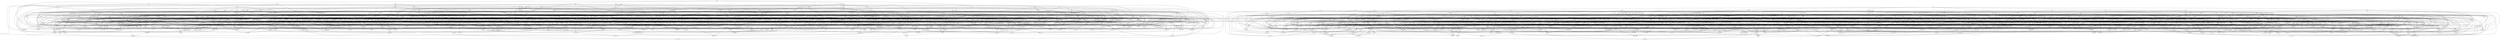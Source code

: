 digraph Solution {
	ssr -> {mkc, zdr}
	ccn -> {hpf, drf, dnr}
	bpf -> {krh, stt}
	lhf -> {zpv}
	pgn -> {xjc}
	gfn -> {xhp, hvg, bqd}
	srl -> {hfb, gmm, qjh}
	mtb -> {mcl, nps}
	hkc -> {dcz, mcl, kzp, zpc, sgg}
	fhd -> {vst}
	kpz -> {shk, mfn}
	qkb -> {gdx}
	dgb -> {xvb, mnf}
	cnt -> {pfj, khj, qdb}
	rxk -> {ktd}
	xtf -> {dhk, mqk, zmp}
	czq -> {hpc, tmk, ttv, gmk}
	rcs -> {scs}
	zjt -> {jgd, jcm, kms}
	vdj -> {jkt, ssd}
	zpq -> {lmx, tcv, zdl}
	mpz -> {jcb, hfl, ppj}
	bcm -> {ctd, dtz, ssd, dxd, lsl}
	qqq -> {cjl, pdp, zhv, tvb}
	gxj -> {lkj, tbq, sfm}
	zhk -> {fqf, ptj, vln}
	zdl -> {lxk, dpr, tcv}
	ncp -> {vqp, vqn}
	srz -> {lnv, fsg}
	jqk -> {csq, mcz}
	cvv -> {glq, rsc, dzf, gdn, dfp}
	vcx -> {vdj, npc, nrx}
	lbq -> {zds}
	psn -> {npq, xzz, gjx, svf}
	tnf -> {zqk, jhs, zbh, lnq}
	vtz -> {bhh, gxr, blx}
	pzq -> {vcj, cqn, jxr, qvx}
	bdt -> {jzm, dhh, hpc, tbp}
	gjm -> {vtz, kjl, jln}
	zcg -> {kcv, sqv}
	fck -> {qsp, tcp}
	lls -> {zvq, tkd, tzd}
	hbr -> {hld, rkl, cbg}
	zsh -> {dcx, zhr}
	mmr -> {tbk, qns, zmp}
	fvf -> {rsp}
	rfr -> {bdd}
	krn -> {dkk, dfd}
	vvc -> {hmj, zmh}
	ctd -> {gmg, lmq, zzk}
	sqk -> {qsg, hpq, nhf}
	rsp -> {vlb}
	tsf -> {dkp, csh}
	lcm -> {tjj}
	nxn -> {gph, kjl}
	jxr -> {rgn}
	cch -> {snz}
	dtz -> {kng}
	gkn -> {bgm}
	rfk -> {ngv}
	qrr -> {bqr, rjp, fqs, gsx, rjr}
	dmq -> {clv, zdj, zmh}
	dxd -> {mxp}
	gxr -> {nnh, hpn}
	pqx -> {nbh, qjx, frt, vpb, mmn}
	mdt -> {qkc, jzn, jks, qbc, zdp}
	frj -> {fgj}
	dvv -> {tjj, hkm, tqf, cmc}
	mcs -> {ttz, xcr}
	vxg -> {mcp, gxt, mqn}
	pmv -> {sqv}
	mzb -> {zsh}
	pvf -> {sgg, jzx}
	sxk -> {nsg, mpc, qjh}
	grj -> {srz, dgx}
	vbh -> {sbn, rkl}
	qzg -> {xdv, zgb, mpl, fmc}
	zbl -> {zbf}
	nst -> {svd}
	fbq -> {cmf, dcx, gzt, lln}
	kfb -> {gsk}
	lsv -> {lch, lxt, mfv, lxk}
	slc -> {ppg}
	rds -> {hrd, tlv, qbm}
	vgp -> {qcp, tcj}
	kcx -> {mbc, gkn, xmk, xtj}
	kzj -> {fpg, dng}
	qhr -> {gfm, ktx, lmg, kbn}
	dtr -> {fgc, mzg, mcs}
	vfx -> {mfh, frd}
	szm -> {hkt, gmm, hfh, ckk}
	qdg -> {rcg}
	kxg -> {qnz, vbk, pff, hll, dfs}
	hgm -> {gnk, ptd, mxc, kmb}
	gbx -> {mkt, nkn, mcj}
	fpx -> {dtz, zvh}
	lgl -> {qcg, zbh, rcg}
	sfv -> {mzg, xfd, kgs}
	sls -> {dfj, tfd, vtj, znv}
	msc -> {gqz, hdp, gdn, qbd}
	tfz -> {fnk, scr, vff, tdb}
	gmb -> {gst, dqr, grk, hfp}
	grs -> {pfj}
	xsr -> {bbs}
	vbj -> {pts, lnm, jzx}
	qnx -> {qxz, ckk}
	nvt -> {dhc}
	dhk -> {ztd}
	zfm -> {shk, npq, kbn, lbd}
	jjl -> {sht, cvl, qkr, kbf}
	jsv -> {dhg, jvg, ghd, hqs, mrr}
	nlk -> {xsp, cbt, qmd}
	blx -> {mtb, fhf}
	slk -> {bmb, jjp, hdg, dtf}
	pkk -> {ksl}
	bjv -> {kbl, rbl, bdt, fvf}
	njb -> {zlq}
	skz -> {tpn, cxr, vfx, klc, tpl}
	mmp -> {mhx, mpc}
	xsm -> {hmj}
	xfd -> {xpz}
	vff -> {gmx, zxl}
	pck -> {czg, hjg, jkt, dkp}
	ldl -> {rsq, gmm, tkt}
	zfk -> {lpm, qch, fts}
	ctn -> {rxc, svf}
	mnj -> {dlg, jkt}
	fjj -> {rfb, jhc, rdb, bmg}
	cqp -> {vxq, ppx, svd}
	pqj -> {pxc, ggj, qrz, pdc}
	dqr -> {dnr, rkl}
	qfn -> {zbf}
	fxr -> {xnh, ljb, nmb}
	chb -> {ztf, hxp}
	lbb -> {cpv, zqk, hvg, cvl}
	tjk -> {tts, dhp}
	sfx -> {ktx, znk, gpz, qln, ggh}
	jjp -> {fhl, zdg}
	xxn -> {mjv}
	dfv -> {xvh, mfn, hfb, hzn}
	ths -> {vfl, frz, lhm, nks, sxx}
	cgs -> {lkj}
	zqd -> {tmk, hgh, hld, dhs}
	fgg -> {kmr, mhx, xlt}
	jbh -> {dmg, qkx, bmg, skl, zlq}
	kkf -> {kql}
	thd -> {xnc, pts, jbf}
	pzb -> {zhk, bln, qpl, bfs, mgh}
	gfx -> {qjd, bvk, fmx, ssv}
	hpf -> {xgq}
	csz -> {lmf, rkk, zrj}
	dmb -> {hbk, zbn, hhs}
	lbd -> {zvc}
	lnq -> {lxq, nms, lfp}
	dkh -> {svf, mct, kmj, tjr}
	gxs -> {hcv, ncp, msj, lxr, lzx}
	snx -> {xzv}
	vkj -> {qmv, krc, tvx}
	mfv -> {mfh}
	svh -> {msn, sxj, stn}
	ltd -> {csq, bmk, cnt, vkj, mmp}
	cft -> {mhx, vfn, dpz, bdl, krn}
	gld -> {mkj, rkd, dsr, hsx, dzj}
	sfg -> {pmx, dtc, vst}
	xqq -> {dbx, sxj}
	tgx -> {sfm, kvt}
	cqv -> {lkz, sxm}
	fnk -> {hls, prg}
	knn -> {rvq, cxl, cfz}
	trp -> {rzn, gnq, xpp, sjh}
	xtx -> {xpp}
	qbd -> {mmb}
	nnh -> {pms}
	clk -> {fxg, mlk, fxh, nzh, cbg}
	kqz -> {rnh, ssd}
	glp -> {kkx, nkp, zbh, fbq, hmz, vns}
	nxl -> {mxv, zmt, xgm}
	fhp -> {mzd, jlk, jtc}
	jzc -> {mfh, lkp, tnf, ldr}
	lhm -> {vgp, ptf}
	glr -> {mkt, kjx, zmm}
	xkh -> {cfk, rjp, jzx}
	ssv -> {gzp}
	fhl -> {rsp}
	tlx -> {fmc, tgd, zxk}
	ptd -> {krh, fnr, czp}
	bvx -> {fqf, spp, lsl, nfx}
	jbm -> {qld, vcj, qmq, pkl}
	trn -> {gcf, qsj, bgt}
	vjd -> {rfr, dsx, cms}
	mzt -> {pxs, vqd, sqf, drx}
	rsv -> {zbf, ddf, tlx, fnb}
	rpn -> {rsr, lpq}
	pbg -> {mmb, rlf}
	qrl -> {nhf, fvf}
	qgp -> {jjb, kll, fhn, qvx, tjr}
	lnd -> {jtj}
	btp -> {rcj, lfp}
	jcr -> {jgj}
	qmv -> {qbs, zpc}
	blb -> {fst, rzn, rhs, njr}
	gqj -> {cqv, zvf, qcb, zkh}
	hxr -> {jbz}
	fts -> {mcs, nnh}
	pvr -> {gsm, rsq}
	skq -> {vqp, bjs, tch}
	ksf -> {dnq, jxv, nmv}
	qdk -> {nmb}
	qxv -> {dfv, qdk, rlj, gzp, zbz}
	nsk -> {gqz}
	zbb -> {knd, hvp, lls, fhr, njr, htv}
	vqp -> {vst}
	cdr -> {fhv, vvq, zjq, gsc}
	lbg -> {sns, vzt, sdz, thd, pxl}
	vbd -> {dhc, rcn, kfb, bvq, hlx, png, ghh}
	vrh -> {zrk}
	cvl -> {dnd}
	qhf -> {crj, bhx}
	kqr -> {pgl, kqp, xld, ccn}
	bvq -> {jcb}
	cxl -> {ljb}
	tss -> {xlm, rht, shh, vrk}
	scv -> {glr, qsr, rjh, cml}
	ksl -> {zpn, bcz}
	zsz -> {kgp, mmn, xbm}
	pxs -> {rsp}
	hsj -> {kbf, pvs, lcf}
	jcb -> {mzg}
	hmt -> {fmv, fzs, tcp, xkh}
	ktv -> {vsn, nbk, kvt}
	htr -> {sml, hln, lqs}
	jmc -> {nvg, prg, njb, czg}
	mmt -> {svf, gpz, hgh, dzq}
	nbh -> {stn, zhr}
	rnk -> {pbf, zlg}
	dzk -> {ltj, ndh, dfd, xnh}
	dzl -> {smk, xhp, qzz, xhm, bln}
	nzt -> {lpq, bnr, bvq, rpr}
	hdp -> {fhd, tqn, cgs, gjp}
	mvs -> {mvr, hnh, rxc, xgq}
	rbg -> {xrs, gph, jqk, hqv, czm}
	gmk -> {vhr, pxl}
	sxm -> {tzz, xlm}
	nbl -> {bbs, kxn, vvc, psl}
	gjp -> {jcr}
	cfk -> {rbl}
	lss -> {nsl}
	gjj -> {mfv, ffq}
	mrf -> {pbq, tqn, ptj, lmq}
	lxr -> {dsx, qss}
	hnz -> {pdc, dtz, rcb}
	vnz -> {qdg, dcq, hqd}
	mbs -> {tpl, pck, pmb, jxg, gqp}
	sbt -> {fmv, cxm, mmq}
	cxr -> {bgt}
	lgd -> {zxl, ptp, tpp, tmb}
	rzg -> {ncm, gmh, tqb}
	ntv -> {dlx, qjx, trn, lmq}
	ndh -> {hzj, hfb}
	kzt -> {grs, fqm}
	vln -> {tcj}
	kcv -> {cnb, qkb}
	rpd -> {ghd, dhh}
	vmd -> {gjj}
	jgv -> {sqv, vxb}
	ttv -> {mrr}
	frz -> {zlq, pdc}
	hmx -> {zns, chf, ftt}
	cxt -> {xcb, hqq, btp, nbh}
	dlq -> {zdz, zfk, rsv}
	jzj -> {jxv, bvq, gsm, gfm}
	skg -> {tkq, tjj}
	hlj -> {hfl, ptm}
	zbr -> {fvf, kgs, rkl}
	dht -> {pmz, dgl}
	trd -> {nhf}
	gpt -> {phq, vgp, vjd, frj, lpl}
	qmk -> {fmc, hfk, kcb, lbd}
	xmk -> {fgj}
	nzb -> {tpj, nzh, qcj}
	npc -> {tth, mfd, rnh}
	pjr -> {srz, xsm}
	cnd -> {ctz, gps, bpf, dgl}
	pmh -> {pkv, lgl, xhm, vcg, xmk}
	tbp -> {zdp, gxn, hlx}
	kkr -> {vpx, hll}
	nvl -> {lvt, knm, gmh, hll, vbh}
	msl -> {rnp, kzk, zbz}
	cpv -> {tbq, bnl}
	tch -> {gqp, mfv, pjf, lmv, djs}
	hkm -> {knc}
	bhh -> {khl, mrr}
	jqb -> {zmh, lkp, fpx, vdj}
	bxp -> {fsg, xnq, dst}
	hfh -> {bkz, rxg, pzl}
	vxj -> {hkf, rsv, cqg, jvg}
	lpl -> {sht, zxj, tdb}
	jcj -> {cfl, nds}
	hln -> {xjv, lzg}
	hnh -> {kmb, tcc}
	mbm -> {lbj, ffq, xmz, sxj}
	zjf -> {dhh, pxs, kbr, sdz, qmr}
	rsx -> {sxk, zmm}
	lbn -> {nmv, qrl, bvq, msl, sxz, csq}
	mcl -> {smg}
	nmv -> {pgn}
	hdl -> {phn, lbq, bdl, fgg}
	jks -> {kzp, pcf}
	krh -> {pgl}
	rck -> {zhr, xjv, hlv}
	gpr -> {njt, rpz, lxs, hrd}
	ftt -> {mjv}
	vqt -> {mcl, lvk}
	hsx -> {zxj, rzl}
	pdg -> {prp, fqs, qmr, bjp, rlx}
	hzs -> {kqp, pmz, rjb}
	fgn -> {rpr, lnz, hvz, hzj}
	zkf -> {ccd}
	gzt -> {ssr, sfg}
	hvg -> {sff, qdl}
	zrq -> {lfs, lns, vpb, lzl}
	dnh -> {dtc}
	jzr -> {njb, hmx, zfv, zvm}
	bpx -> {dfd, mvr, dnq}
	njx -> {zqk, kmq, kfv, jcr}
	mhq -> {tbk, qkb, xbt, rsg}
	zhl -> {vvq, xbm, sxx, dhj, nms}
	cnx -> {rdb, ktv}
	mpv -> {prk, jfl, sbn, mcz}
	qkx -> {bcz, htv, rlz}
	ftk -> {nbh, znv, hvm, gdv}
	phn -> {xtz, zjf}
	kpc -> {clp, xsm, gdx}
	njr -> {kjs}
	jkg -> {mlk, lvt, kbn, fmf}
	frc -> {ckc, kns, fhs, rfn, cng}
	cxc -> {nhf, zjt, fqm, klt}
	plb -> {rdb}
	cvr -> {djn, zmr, zkf}
	hkt -> {xvn, gsx}
	zjq -> {ngx, xsk, zdr, lnv}
	smg -> {hpn}
	hlx -> {blx, cml, qnx, kns}
	scr -> {qph, nsn, jcj}
	hbp -> {gnp, zvp, zpc, gps}
	pdb -> {krc, tmn, krh}
	kcz -> {dtx, xvb, kqz, ptf}
	jvg -> {zvc}
	nkn -> {krh, mmp}
	qmd -> {ktd, stm, fhf, tcp}
	zxk -> {sns, tvt}
	qrq -> {svd, scs}
	bvk -> {zdp, gkt, ppj}
	khl -> {hkf}
	str -> {kmd, shg, tth}
	pzh -> {hpn, vqr, kqk, xcr}
	dmg -> {bqf, mkf}
	lvt -> {vrh, khl}
	bkt -> {pxl, sgg, kzp}
	cmv -> {dlg, lcm, lxk}
	sbx -> {ldl, hvq, hpf}
	kmr -> {pgn}
	krc -> {mmq}
	ndc -> {kpg, mlg, flj, tgd}
	djq -> {xls, jnf, gjx, rlj, vgg}
	npn -> {zdr, dhk, kqz, dhp}
	plp -> {gjp, pjr, fbr, lzx}
	gsf -> {sdg, qcb, glq, mgh}
	vlb -> {rjb}
	qss -> {zbn, mmg, kvn}
	clf -> {zht, qsj}
	rdq -> {kmd, pkk, krv}
	tlv -> {xzv, grs, vbh}
	pkc -> {kxn, sxj, vkp, psm, mfd}
	nrf -> {prk, tmn, bhh}
	zlf -> {lhf, gjm, dzq, hdb}
	qbs -> {dkk, hgh, hvz}
	dvz -> {plb, fnk, tvz, vvc}
	tsh -> {gjj}
	cbt -> {hkf, dkk}
	dhn -> {xvh}
	lpz -> {sff, nst}
	zrv -> {qcl, xvs, lpq, lnz}
	nzj -> {bxp, nkp, qsj}
	hsf -> {lhb, xld, jtj, hlk, pms, gpz}
	hpc -> {jxv}
	ckk -> {xtz}
	fmm -> {hsg, lhm, mjv, cdq, jcj, rbj}
	rxg -> {nhs}
	clh -> {cgq}
	rxl -> {rck, kbf, pmv}
	hqd -> {sff, kxn}
	frd -> {gmg, xsk}
	vfn -> {pgn, hkf, xjc}
	dxq -> {kjx, kqr, zhc, hnd}
	bfr -> {mqn, qrn}
	gdv -> {rkk, fhd, jfp, qhf}
	vfc -> {nvt, bhb, xvh, drf}
	qfl -> {lhb, kns}
	dnp -> {vff, nsk}
	txv -> {fnq, vjh}
	jxg -> {ptj, rkd, fgb}
	pmk -> {zht, tbr, ltq}
	jhs -> {dlg, clf, dnh}
	mct -> {fzs, clh, xnc, prp}
	ldq -> {mvh, sqf, djf, xfn}
	vgb -> {vxb}
	czm -> {mlg}
	zzk -> {cxn, nfn}
	hdb -> {qmv, lhf}
	gzj -> {ndc, blh, pvr, gsn}
	pbf -> {ltj, pgn}
	zvq -> {jgh}
	cbb -> {qmk, kzt, zdg, pgd, kpz, dbn}
	fmd -> {gmz, pqp, ngz, mcj}
	lgp -> {fhf, chn, qcj, qsp}
	xqf -> {mqn, fnb}
	sjh -> {mkc, cxt}
	sns -> {hvz}
	zth -> {dhp, csz, psm}
	hqs -> {kpg, zrk}
	lnr -> {tcz, cml, pxl}
	pkl -> {rnk, pts}
	qzz -> {bdx}
	rcj -> {lbj, cnb}
	lmq -> {slc, qxm, tfv}
	xmm -> {bvq, bfr, hpd}
	flc -> {rqh, tmk, xjm, xng, kpg, xxf, zdg}
	hkr -> {xbm}
	xcn -> {pvr, clb, hzc, nzh, tcc, pgc}
	qsr -> {tqj, sns}
	dzf -> {ssd, qft}
	vmg -> {kql, tdb, tfz}
	hrq -> {lvk}
	dqs -> {tkd, tgx, hnz}
	mvr -> {dnr}
	hxx -> {qjk, mvr, rxc, vjl}
	pfl -> {crc, ppg}
	xrp -> {fgj, lmv}
	tpj -> {rtz, zsd, qsg}
	skl -> {vrk}
	xgr -> {nnh}
	mfz -> {qzz, pkk, dhn, gnq}
	vjl -> {fxh, rhp, mcj}
	flh -> {clh, pff, xld}
	xgs -> {bvs}
	hfk -> {srl, klp, cch}
	hrv -> {sbn, zbl}
	jpm -> {fjq, tbq, fbv}
	sds -> {bmg, zcg, blk, pfr}
	jkt -> {ccd}
	mcz -> {jcb, xhn}
	tqb -> {hrq, pjb}
	hss -> {rmf, rzs, ctz}
	rsq -> {ttv}
	kbx -> {ngv, xqf, zds, prk}
	hhv -> {str, dpr, hqq, ltn, zsj}
	nzh -> {mzg}
	fnr -> {gnp, nxm}
	tcc -> {kbx, tgd}
	mmd -> {xdj, hgr, cks, tfv}
	ljh -> {trd, kxp, chn, nxm}
	gfk -> {xvn, vxn, jcb, sdr}
	tvt -> {cgq, fxr, ngv}
	vpx -> {tvb}
	vkl -> {xdv, qsg, lnm, jjb}
	jxb -> {hmj, bst, cxr, cvl}
	spk -> {rcg, jsk, tzd, cxn}
	qhn -> {cvl}
	ptp -> {phq, dgx}
	zht -> {kql, xrd, qvb}
	rvv -> {lhg, zmr, hsx}
	dbp -> {kll, tcp, svq}
	bkl -> {mjh, hkm, rsc, vrk}
	mbc -> {pns, fsz, prg, cqv, xcx}
	nfd -> {tgd, lxn}
	zdz -> {cqn}
	znv -> {kvj, kmq, xmz, zrj}
	mlp -> {vfx, cvr, qzs, mjh}
	bdl -> {kjx, ktx, tzg}
	lzr -> {ztv, dfj, nrx, cxt}
	ptj -> {qmr}
	bqr -> {qlc, zbz}
	djf -> {hfp, rlx, pfj}
	hnd -> {npf}
	gxh -> {dfc, nhs, fnr, cls, dkk}
	tsv -> {vcn, fhf, jbf}
	rpt -> {hdb, nmb, dfz, dlq}
	mzd -> {srz, gmx, pmk}
	mkt -> {rmf, bkt}
	fmf -> {ndh, pdv, cng}
	gst -> {tqj, qlk, prb}
	ggh -> {qkc, sbx, hxv}
	gsx -> {xnc, cgq}
	xsb -> {dlx, dfp, zgg}
	fhr -> {vns, kng, tgx}
	dbs -> {vld, knn, pms, nsl}
	lxn -> {kmn}
	lbh -> {zdr, nrq}
	qld -> {jzm, hzs, fqz, jlx}
	xtz -> {pdv}
	rsh -> {kpz, qdd, tmk, pgn}
	zsv -> {jgv, gzt, nxl, lmv}
	ctz -> {khl, hfp, nsm}
	khz -> {gps}
	kpr -> {pvs, nxp, xxv, psm}
	tvf -> {pvf, crl, mxc}
	mfn -> {vbn, qfn}
	dfp -> {knc}
	rcb -> {lxb}
	vtc -> {pkv, kdd, tkc, djm}
	zlx -> {rmn, kcv, pck, jrz}
	mgq -> {zcg, vqp, rzl, nxp}
	rhp -> {drc, dgl}
	gkx -> {vxq, knc, gqp}
	xnl -> {zsd, dnl, gsm}
	tng -> {gmx, jrz, lpl, tqn}
	hlk -> {prk}
	dfs -> {fmp, pcf}
	sxp -> {qcp, dgb, ftt}
	szv -> {ncm, kxg, kvf}
	pdj -> {sdr, rcp, xtz, mlg, prp}
	hlt -> {zhr}
	blk -> {fsz}
	bhd -> {jgv}
	fbr -> {qsj}
	tfv -> {djm, cms}
	fqm -> {kzp}
	qzn -> {jvl, lmq, rfb}
	rdx -> {zvh, jgj, lpj, vkv}
	rdb -> {hkr}
	jmj -> {pms, phn, nrf, pcf, zbf}
	kzq -> {sxm, hlt, xnq, glq}
	qfv -> {mtv, chf, chb, fhc}
	qcg -> {ngx, hmx}
	pdq -> {bmq, nnq, cxl, dlf}
	pns -> {lxb, jrz, mxp}
	rbz -> {bgm, gxj, pxc, hxr}
	bhx -> {xqq, cnx, lzg}
	dpr -> {dnd, qvb}
	pks -> {mnh, lgp, pzl, mvh, xgr}
	xvh -> {gfm, dhg, rxk, hzn}
	fqf -> {dfk}
	jsk -> {xdb, kbf, ngx}
	mxv -> {svp, xbt, dtx}
	zss -> {bcz, msn, xlm, blk, nsn}
	mkj -> {dsx, cvl}
	gsc -> {pmv}
	hcr -> {msj, tth, jfc, chk}
	knm -> {nvt, hpd, gmh}
	prb -> {kbq, krn, gsn, vbn}
	hzc -> {tcp, pmz, xjm}
	cbp -> {rnk, krh, zvc, jtj}
	rlz -> {qrz, fjq}
	hqv -> {fkn, ttz, sns}
	lbr -> {lfp, zjl}
	zgj -> {lbj, fhc, sxq, nsk, xxn}
	fqs -> {jql, nxm, lnz}
	tkq -> {mmg}
	tpn -> {tkq, xrd, kqz}
	hsn -> {hmj}
	jgt -> {btp, xnq, xcs, cmc}
	qkr -> {cvq, dtx}
	tmb -> {lrm, vln, fsz, xbz}
	tdp -> {lcb, sbd, tzt, hvg}
	hgn -> {hrv, xnl, rsq}
	vxn -> {bkz, qmv}
	flj -> {czp, gsn}
	cvq -> {xgs, jgj}
	qgs -> {gkn, lvh, tgx, vrr}
	brk -> {dnl, vmn, jzx, rpn}
	lrj -> {klt, kdk, kpg, czp}
	tcz -> {xgq, kmr}
	zcm -> {gck, pgc, cls, mfn}
	hdg -> {blh}
	cmf -> {fnx}
	plc -> {tzj, gdr, mkr, rzg}
	pdz -> {djn, hln, xgm}
	khj -> {cch}
	cqm -> {hll, flh, blx, rmf}
	hbx -> {hqq, rht, zqk}
	ltq -> {nsn, pvs, cdq}
	zmt -> {zsj}
	svp -> {zdj, kkf}
	mxp -> {jfc}
	xps -> {mcp, zpc, xnc}
	vnt -> {hkt, lpq, vqt}
	tvl -> {nhf, khz, gph, qbs}
	rvq -> {vjh, shk}
	bmk -> {nmb, hxv, xnh}
	mbp -> {dtf, jks, qlk, fts, nzb}
	zcp -> {mdt, rjb, rhp, gnk}
	jfc -> {rcb}
	nfv -> {glq, kng, gkn}
	qmq -> {drx, stm}
	kjz -> {bdd, tbq, fgb, ppg}
	cmc -> {dcq, nfn}
	krd -> {rcs, htr, pdz, lhg}
	tzt -> {tts, lkp}
	lhb -> {lpm}
	csh -> {pjr, hsn, mxv}
	kdk -> {cqg, sdr}
	clb -> {hqs, kbl, pkl}
	jrz -> {vqn, cms}
	srv -> {rzg, knm}
	nhv -> {lzg, kmq, fqf, bhx}
	sbd -> {cps, zpq}
	fhc -> {qdl}
	drf -> {zbz}
	gbr -> {qxm, ngx, lsl}
	gqx -> {hld, bmb, czm}
	mhk -> {rdb, xgs, ltq}
	hmn -> {jhc, kcv, bfs, xxv, hxp}
	rlx -> {sqf, kzk, zlg}
	kdd -> {kng, knc}
	szg -> {cml, smg}
	ljm -> {kzs, rcg, rfr, dng}
	gcf -> {xxv}
	xvs -> {xtz, ngv, qrn, rvq}
	kmq -> {mzq}
	zbh -> {sfg, vcq}
	jnf -> {dht, flj}
	qbc -> {rfk, klt}
	jtg -> {vcn, qsg, mpl, dkk}
	mmn -> {ztd}
	shg -> {lnv, kfq}
	cks -> {cqp, mgh, hbk}
	lln -> {qhs, rcb}
	kzs -> {nkp}
	xrk -> {dtx, nks}
	dbq -> {hxp, xcx, tjj}
	jlx -> {jbf, cch, ttz}
	znh -> {hgg, rjh, xng, dkr}
	kmj -> {fnq, rjb, blh}
	pfr -> {ggb}
	qcs -> {fpv, mqk}
	gdn -> {rkk}
	zmk -> {vch, lmv, nqh, ztv}
	xdj -> {knc}
	vmb -> {rxc, zdz, fnq, fqm}
	gzp -> {znk}
	gql -> {sjh, chb}
	rqz -> {tzt, vnz, bvv, qft}
	rsb -> {frd, zmt, jjj}
	qvx -> {sxz, jtg}
	rql -> {tgx, kkf}
	tzg -> {nsm, mtt, hkc}
	mlk -> {mrr, xzz}
	mgm -> {qsr, kqk, khz, lmg}
	chf -> {xrk, tjj, clv}
	khs -> {bjp}
	jzn -> {fxr}
	hbk -> {nrq}
	bhb -> {jtj, svf}
	lfs -> {dhp, xvq}
	gnc -> {qjb, cgs, nhm, vbp, gsc}
	jnm -> {nfz, khj, tcz, jbn}
	pgd -> {dfs}
	sps -> {nqh, vnd, chk, npn}
	jgd -> {fhs, txv}
	bkz -> {hfb, cbg, kzt}
	xzs -> {tfv, lkj, snf}
	qxh -> {rmn, dhn, dgx}
	njt -> {kmn, bhb}
	jln -> {qsr, fck, rvq}
	rlj -> {lpq}
	pjf -> {qhn}
	qqc -> {qrl, ldg, qch}
	xcb -> {jkt, lpz}
	hpn -> {bjp}
	lkk -> {rdb, kfq, gcf, ztv}
	ngv -> {pjb}
	dpz -> {vxn, fmf, grs}
	zdx -> {hdg, rsr, pgc}
	gbc -> {fxg, svq, nfd, xgr}
	hvj -> {nvb, tdn, xcs, qkr}
	vqd -> {mmq, drx, xsp, xcr}
	jsj -> {lmq, spp, mqk}
	bhz -> {bnr, rbl, pjb, jks}
	gpg -> {fkd, nfn, cdq, crc}
	hzj -> {svf, flh}
	vpb -> {vqn, tcv, kgp, tcj}
	ddg -> {qcp, xjv, dmg, zjl}
	mnf -> {dsx}
	lnz -> {xcr}
	kng -> {xbm}
	ckc -> {svg, rnp}
	ktg -> {tqb, tvf, qqc, bqr}
	qcj -> {hpd}
	ffq -> {jgh, bqf}
	pnf -> {mnh, vhr, pdv, hkf, ngb, xls}
	tzz -> {nxp}
	czg -> {pmx, dsr}
	rcf -> {jvg, zhv}
	rnz -> {cht, tfm, rxc, zzz}
	jbn -> {hzq, bmb}
	vbp -> {xdj}
	hbd -> {dtf, jvg, pfj, lbq}
	qkl -> {lbq, pzs, ctn, dnr}
	dch -> {svp, knc, tdp, mhk}
	flq -> {bvs, qhf, hcv, qph}
	fjq -> {bhd}
	svd -> {nds}
	ppx -> {ztf, kjs, pfl, xbm}
	dsd -> {kkr, rzs, pmz, ldq, xqf}
	nml -> {flq, pbt, rgt}
	blh -> {smg}
	rbj -> {xcs, zzt}
	nfz -> {lhf, gbh}
	lmv -> {clv}
	fxg -> {sdr, pvf}
	pvs -> {mnf, vrk}
	zvf -> {mzb, ksl, dlx, spp}
	xrl -> {ldr, zvh, dgx, zjl}
	frp -> {nds}
	zrj -> {vpf}
	fnj -> {dhn, gmg, dmb}
	krv -> {fjq, zpn, kvn}
	xfb -> {kfq, lxb, tzd, rbj, qhn}
	clp -> {rql, dfk, xtj}
	qkc -> {dnq, ngz, hkt, ndh, tzj, gfm}
	jlk -> {zjp, gtj, zgg, vnd}
	fkd -> {qkb, frd, zgg}
	zlg -> {xzv, kgs}
	tbr -> {djn}
	pcz -> {hzn, dbp, czm, kfb}
	rlf -> {vst, prg}
	xjx -> {tpp, lxr, hsn}
	xhj -> {zjl, xsb, dvz, kqz, xrt}
	zgb -> {bhb}
	mjh -> {nhm, jgj}
	ljl -> {qrl, cxm, prp}
	qch -> {lxn, rjb}
	gdp -> {sml, pjr, nhm, dhj}
	mzq -> {zbn, pbg, vcx, kvj}
	lsl -> {bqf}
	bnl -> {kql, pbt}
	hks -> {zdp, ldg, rlx, gmm}
	chn -> {cbn, vhr}
	tkt -> {vbk, zrk, qtx}
	sqt -> {cxm, kjx, nsl, cqg, dtr}
	bbs -> {lzx, sxx}
	tfm -> {xng, blh, pdb}
	hvm -> {cks, jgh, cfl}
	qlk -> {mqn, kld}
	shk -> {pgl}
	hvq -> {kdk, gmm, rzs}
	tfd -> {dbx, cxr, gqz}
	mbd -> {hll, dtr, svf, sqk}
	psl -> {skg, tgx, lbr, dsr, zvq}
	qxm -> {skl, dlg}
	rnh -> {qdl}
	fmc -> {rmv, qjh}
	kmd -> {lsl}
	lhg -> {nhm}
	kxp -> {xng, mpz}
	qzs -> {dkp, gcf, lcm, dzj}
	qvb -> {xvq}
	cht -> {xzz}
	dsj -> {fqz, hvz, jvg}
	cls -> {gph, psn, btg}
	bln -> {nms, srd}
	vrk -> {lgg}
	vnf -> {dmg, vvc, vxb, dmq}
	mpg -> {mcj, nmv, rzs, zdx, lvk}
	xvn -> {svg}
	dtf -> {khs, pmz}
	fbn -> {bpf, hzs, dnl, rbl}
	kfv -> {mmg, lcf, qjb}
	hfl -> {gzp, cgq, dnl}
	mpl -> {fhl, lss}
	xbt -> {gdx}
	mxr -> {gsk, rxg}
	zvk -> {lvk, ssv, fmv, bjp}
	zzt -> {vxq}
	njv -> {vcj, rqh, dcz}
	crl -> {tzj, xrs, dnq, vmb}
	fmx -> {mcj, vpj}
	gvs -> {gmz, mcx, pks}
	jhc -> {qbd}
	xbz -> {bgt, qkb, kdd, msn}
	sml -> {lzx, rzl}
	dhs -> {rsx, rlj, vxg}
	gsm -> {lxt}
	mvh -> {cht}
	fbv -> {fgb, tbq, pct}
	rqh -> {zgb, gnp, tqj}
	nbk -> {qft}
	zbm -> {stn, dhj, rgt, hlt, hvp}
	kvl -> {zgg, qbd, gjj, npb}
	sfk -> {qzz, mmn, qzs, scs}
	cpj -> {zmh, bvv, mkj, fvx, gcq}
	cxv -> {shh, cnx, tpl, djm}
	xrs -> {xvh, stt}
	tqj -> {ncm}
	qmr -> {vzt, ldg}
	pkv -> {lmf, xmk, xcs, vmd}
	fhs -> {rgn, mpc}
	kqp -> {cxm}
	gns -> {dlg, jcr, zgg}
	srm -> {qsr, sgg, dsj, snx}
	hsg -> {cms, snf, kzs}
	vfl -> {mfd, psm, vpf}
	bhg -> {fvx, hvg, nbh, skq}
	ggj -> {dzj, bcz, slc}
	knd -> {hkr, lmx}
	pxc -> {nsk, lkp, pjf, zrj}
	hgr -> {zvq, xpx, mkf}
	scd -> {szg, hrv, kcb, plc, kzk, qcj}
	jfl -> {ljl, fnq, xfn}
	vtl -> {lfp, vjd, kqz, xdb}
	srb -> {bvz, fnq, xlc, tcp}
	lxq -> {bhd, xsr}
	vkp -> {zvm, tbk, xtj}
	bjs -> {rzl, mqk, vxq}
	qlc -> {xld, cch}
	rjp -> {nxn, bnr, lhb, tvb, npq, bvd}
	bnp -> {jdh, zdz, nrf, cfk, zxk}
	trf -> {tqb, trd, pgd, zqd}
	hnx -> {qdg, vnz, lxq, kvx}
	lch -> {rsg}
	vbn -> {jxv}
	pmb -> {dnp, lch, fpv, fhp}
	svq -> {ktd}
	pzl -> {pgc, lvk}
	fjf -> {mmr, qzn, zmh, tdn}
	nlm -> {xrp, gdn, tjk, vmg, dnv}
	rsr -> {kvf, ltj}
	bst -> {vcq, rht, dnp}
	dcq -> {dkp, vqp}
	xsp -> {rpr, rjr}
	jgk -> {bgm, qcs, rlf, qns}
	bqd -> {gnq, qzs, qqs}
	lzc -> {drx, vgg, hlk}
	fmp -> {zrk, rvq}
	rgt -> {zdj, hcf}
	xlc -> {znk, xgq}
	plk -> {vnt, qfl, fmf, rsx, gps}
	vxc -> {rnk, cbn, cch, kbq}
	jtv -> {qrn, jxr, vjh}
	lmx -> {lxk, vxq}
	ffp -> {kbl, lnr, ctn, xmm, rxk}
	gsn -> {vrh}
	vns -> {csz, gkx}
	qcl -> {gdh, kqp, dfd}
	czb -> {dzf, pct, qkb, bqd, kpc}
	lzl -> {nfv, lbh, zxl}
	msn -> {hlv}
	sdg -> {gsc, dst, vpf}
	phl -> {fhc, ppx, zmp}
	zll -> {ztf, pdz, npn, phl}
	lpj -> {xkg, qcb, dbx}
	kvt -> {pbt}
	vcg -> {dlx, ppg}
	xvq -> {bdd}
	tjp -> {pff, hpq, zqq, szf}
	shm -> {xgm, tch, djm}
	qsp -> {hzn, tmn}
	dhg -> {mhx}
	mmk -> {mxr, nvt, jzn}
	nqp -> {pbf, xdv, hkj, mcx}
	fzn -> {hlj, pgd, fnb}
	xgq -> {gdg}
	kkx -> {gbr, bvv}
	jtc -> {hjg, ssr, bvv, jsj}
	nvb -> {ztf}
	sbz -> {xtj, kxn, vmd, bgt}
	nrx -> {qns}
	lvh -> {crj, tkq, hxr}
	fkn -> {xvn, xpz, nfz}
	nkr -> {tcv, rdb, cnb, xbf}
	dhj -> {tcj, dnd}
	rcp -> {hvz, rvq, gbh}
	fpd -> {kzk, nxn, zqq}
	cfz -> {vqr}
	lnm -> {hfp, dhc, ljb}
	nms -> {mnf, fbr}
	npf -> {khs, rfk, mxr}
	gnk -> {zvc, pgn}
	sqv -> {zsj}
	znt -> {khz, qxs, stm, ttz, cxl, bmk}
	xxf -> {ldl, gmm}
	vhg -> {lsv, zzk, ncp, pfr}
	kbf -> {hjg}
	kbl -> {zpc, bhh}
	kbn -> {lnd, zrk}
	fhn -> {snz, rcf, ldg}
	mqg -> {hlj, qsz, ldg}
	vbk -> {xjc, nmb}
	djv -> {jdh, kbq, hll}
	gcq -> {lhg, kvt, zxj, lmq}
	fpv -> {jjj, qrq}
	nhh -> {rsm, zdr, pfr, dhn}
	sts -> {hlv}
	gjx -> {zdg}
	hbj -> {czp, vmn, prk, fzn}
	mqk -> {bdx}
	ghh -> {zsd, kbq, rgn}
	tvz -> {bhd, tbr}
	hpt -> {hqd, hdp, jgk, bbk, dmb}
	ftg -> {lns, hlt, ssr}
	kcb -> {fmv}
	vhs -> {grj, dcx, sxx, tts}
	qcp -> {xrd}
	dfc -> {npf, qbs, hxv}
	pvc -> {kll, mvh, mpc, srv, jzn}
	hqt -> {ddt, vns, ftt, xqq}
	fvm -> {rpz, mtz, nkn, nlk}
	mvv -> {cmv, kmq, vvq, lsv}
	zmp -> {xtx}
	xcd -> {cfz, lpq, lxt}
	pzs -> {rmv, qsp, tmk}
	snf -> {qxm, rxl}
	ddt -> {pct}
	fct -> {rql, xbt}
	cdn -> {njb, xpp, shm, tkc}
	nxm -> {szg}
	fng -> {dhc, trd, npq, vhr, gvs}
	xdv -> {qxz}
	txx -> {hnd, xlc, jql, blh}
	mkr -> {rkl, lxt, jrb}
	kld -> {cxl, fph}
	djm -> {jvl}
	nht -> {dst, xrt, rvv, vtj}
	nvg -> {pmv, nsn, qrz}
	hkj -> {drf, hrd, nps}
	fzs -> {czp, jtg}
	png -> {jcm, pxs}
	mxc -> {zrk}
	lpm -> {vlb, hpn}
	vhq -> {slc, pjf, ggb, tsh, fsz}
	pdp -> {rpz, qxz, bpx}
	kqk -> {tzj}
	ntx -> {gpt, fgj, zlq}
	hrd -> {zbr}
	xcr -> {svg}
	ppj -> {rjr, qtx, krc}
	qbm -> {rsp}
	zpr -> {xsk, zns, nst, lmf}
	vld -> {znk, vpx, xpz, srv, xgr, png, hdg, gdg}
	gmx -> {kfq}
	lkz -> {zkf, fhc}
	sht -> {jjj, dpr}
	zpt -> {btg, kgs, rlx, rpd, kkr}
	qsz -> {kmn, gxr, sdz}
	zjp -> {pbg, qrq}
	tqn -> {rcs, jpm}
	hvp -> {npb}
	bbn -> {rgn, drf, csq, zmm, dlf}
	nnj -> {ssv, ckc, gmh, cbt}
	dzq -> {svg}
	sdz -> {dkk}
	xfn -> {mnh}
	cpq -> {dxd, lgg, kmd}
	kms -> {zpv, sfv, ngz}
	gtj -> {rmn, vsn, frj}
	bmg -> {jbz}
	rsk -> {jzm, xls, fqs}
	frt -> {zmt, dfk}
	rtx -> {ppg, rsb, qph, dzj}
	htv -> {zsj}
	zpv -> {xls, gnp}
	pfj -> {fxr}
	tgk -> {tbr, rnh, xdb, tzz, ptp, ksl, hxp}
	gmz -> {qjd, bfr, vpj}
	zmd -> {qfn, vpx, jzm, fvf, zvc}
	dlf -> {mcp}
	kvf -> {bkt}
	kbr -> {ncm, sbt, mnh}
	qxc -> {xbf, vcg, bgt}
	mcx -> {dqr, fxr}
	vsd -> {rtz, dgl, glr, gmk, dcz}
	ptf -> {gqz, nbk}
	qjx -> {mfv, dhk, dlx}
	hsb -> {dbn, rzs, gqx, dhh}
	gdr -> {fqz, ndh, djv}
	tjr -> {qbm, vcn}
	pnp -> {rxg, zqq, gbx, mtz}
	tlj -> {shg, vcq, cdq}
	qqs -> {mmb, dnh, fhc, sfm, cpv}
	fqz -> {hfp}
	jvr -> {cfl, xlm, vst}
	cnf -> {vpb, rcb, krp, srz}
	hhs -> {vvq}
	nfx -> {rcj, xmk}
	crv -> {zbl, kfb, dzq, stt}
	gxn -> {cfz, nsm}
	rhd -> {vgg, rtz, cch}
	jkc -> {sqf, ltj, kpg, hlj, rds}
	ztb -> {xjm, trd, klt, qcl}
	tkd -> {nrq, blk}
	zmg -> {lxq, bdx, xbt, xxv}
	xhm -> {cpq, mmg, xbf}
	nfn -> {rnh}
	fsc -> {jxr, tlx, gdh, gfm}
	hxv -> {zlg, qrn}
	dzv -> {qlc, qdk, jnf, pqq}
	qnz -> {xjc}
	bbk -> {nml, qxh, gdx}
	vch -> {zkf, nxp, vgb}
	sxj -> {qrz}
	xrt -> {rfb, clv, fgb}
	tvb -> {rfn, gjx}
	xdc -> {jdh, bvd, xjm, jbf}
	mtz -> {txv}
	dcz -> {pxl}
	zlb -> {dfp, xrk, fnj}
	mtt -> {fvf, xfd, cbn}
	rzn -> {jvr, qph, mtv}
	cjl -> {nnq, rpn, mcp, msl}
	zqq -> {pdb}
	gxt -> {tmn, xnh}
	nfs -> {qbc, zhv, lnr, mqg}
	ngb -> {pqp, qmn, stt}
	rfb -> {scs}
	qpl -> {lcf, qft, rkk}
	mkf -> {snf, xxn}
	hgg -> {kjl, nsg, lss, kdk}
	tpl -> {zzt}
	tsm -> {svh, ftg, knd, ddt, kjv, lbh}
	vrq -> {rvq, xjm, zpk, fdk}
	tcv -> {cvq, xrd, vln}
	xnm -> {dhh, tcz, qjd, tvb, jjp}
	fgc -> {lxn, nnh}
	ztv -> {rsm}
	qnj -> {hbk, kdd, gql, fnx}
	qbt -> {pbt, dnh, bvs, mlp, dfk}
	snz -> {xzv}
	fvg -> {gsf, lkp, rcj}
	pqq -> {xfn, ktx, hpd, lbn, jzj, zvp}
	cxn -> {mfh, plb, ghp}
	vmn -> {vbn, snx, gpz}
	zzz -> {vfn, nsm}
	mhz -> {qfl, vbj, nps, hgh}
	zdj -> {nkp}
	qph -> {fst, nqh}
	bnr -> {xhn}
	qxs -> {zzz, clk, cch}
	rcg -> {vgb}
	kns -> {qlc}
	zvp -> {rxk, kvf}
	rcn -> {flh, xnc, nrf}
	phh -> {ztd, hlt, hbx, scs}
	jql -> {pjb, fck}
	tqf -> {dkp, cgs, tdb}
	hlv -> {zxj}
	pkf -> {kzs, jgh, nvb, qcs}
	zbn -> {mnj}
	gch -> {njt, gbc, jgd, rxc, khs, fkn}
	dfj -> {rcs, rfb, kgp}
	cmz -> {lgg, gqp, dng, npn}
	gnq -> {mmb, lkz}
	pdc -> {xdj, pct, fnx}
	hlc -> {ftg, pmh, rdq, kbf, mjv}
	ltn -> {crx, dzj, gql}
	vnd -> {tfz, xsr}
	krp -> {jjj, vpf}
	zhv -> {vqr}
	jtb -> {mzb, tjk, lpz}
	dbr -> {gfn, lch, ldr, hvp, shg}
	pkx -> {gsk, ctz, rjh, dlf}
	djs -> {fjq, tsf, dhj}
	lrm -> {dcx, xbf}
	mzh -> {mxp, xtf, jvl, pmx}
	lgk -> {dng, qkb, skg, qft, dtc}
	vxs -> {rcf, mmk, xrs, mtb}
	jvn -> {szv, ljb, lss, szf, rsk}
	kxj -> {hnd, hpc, nfd, jqk, dht}
	mcj -> {qmq}
	zmr -> {qhn, frp}
	kvx -> {rmn, sts, lkj}
	pjh -> {zqk, nvg, xrk, pzd}
	vrr -> {hhs, phh, frj}
	bvz -> {xtz, gdh, kzt}
	jbd -> {frp, lzg, sts, ntx, vqn}
	lns -> {vhs, cfl}
	xgm -> {mfd}
	zvh -> {npb, bgt, zvm}
	grk -> {njv, dnr, dfc}
	nbn -> {zpn, svh, qsj, ggb}
	lxs -> {fnr, fmx, gxn}
	gdh -> {lnd, rnp}
	qtx -> {svq, rpz}
	kjx -> {jcm}
	zbx -> {gxj, gng, bhd, cmv}
	jbf -> {kgs}
	zhc -> {pts, vlb, bvd}
	vkv -> {shm, rsm, dxd}
	kvj -> {dgx, dfk, jhc}
	shh -> {xvb, xxn}
	fxh -> {lmg, cqn}
	btg -> {bhb, xhn}
	jbs -> {ghp, dbq, kjs, dnv}
	fdk -> {pdv, mvs, nhs}
	pmx -> {nks}
	gpz -> {rnp}
	mgh -> {jfc, gjp}
	fpg -> {gjj, zsh, frz, hkr, zth}
	hmz -> {qss, njr, clf}
	mpt -> {hdp, xzs, tsh, tzz}
	gck -> {kxp, rmf, zds, hpn, jdh}
	nnq -> {nps, fmv}
	bfs -> {tsh, dst}
	qns -> {hhs}
	hls -> {fst, ssd}
	lcb -> {fbr, pct, zlq}
	ptm -> {cht, qnz, gbh}
	fph -> {lbd, vrh, fgc}
	pbq -> {kzj, gkn, qrq}
	fml -> {mlg, nnq, kmj, mmq}
	xmx -> {pkk, tkc, sxq, lzl, rcj}
	xkk -> {nrx, rkd, hsn, qxc, sxp}
	xpx -> {fhv, dgb, tqn, gld}
	vzt -> {pff}
	nqj -> {mxc, mtz, hnh, vcn, rfn, gnk}
	hzq -> {czm, qxz, ltj}
	drc -> {pgl, jtv, gqx}
	xvb -> {vqp, crc}
	hqq -> {zgg}
	qmn -> {kqk, pqp, zbl}
	smt -> {lmv, xcx, chk, tth}
	fbt -> {mtv, lbr, phq, lvh}
	vcj -> {cqn, rmv}
	dkr -> {fnq, hbr, rlx}
	mdq -> {frp, hsj, gcf, rlz}
	hpq -> {mpc}
	vnm -> {rxg, kmn, lmg, nsg}
	tvx -> {hrq, cfk, drx}
	qbb -> {njt, bmb, ktd, kbl}
	rjr -> {qnz}
	zxl -> {cmf}
	rtz -> {xpz, cbn}
	qhs -> {hxp, dnd, rht, xnq}
	srd -> {ggb, xjv, vxb, qpl, crc}
	smk -> {cpv, vff, qcg}
	zns -> {ccd, xsr, kjs, krv}
	qjd -> {rpr}
	zfv -> {tkc, zpq}
	gsk -> {xvn}
	npb -> {xgm}
	csg -> {gxn, gdh, ddf, gxk, hpq}
	vhc -> {nzj, xpp, czg, nfx, mkc}
	zkh -> {kgp, phq, hkm}
	xmz -> {ztv, sff}
	jrm -> {jcr, vtj, lxb}
	qjb -> {skl, nrq, sts, lfs}
	jrb -> {gxt, qfn, vtz}
	kmb -> {bmb, dfd}
	xdb -> {nxp, mfh}
	lnv -> {rfr}
	lqs -> {lcm, mxp, kkx, xsk}
	bvd -> {zgb}
	vzg -> {gns, zzt, qdl, tsf, lrm}
	hcv -> {bqf, zvm}
	nsh -> {hvg, gsf, zvm, nds}
	ddf -> {vqt, hrq}
	dvh -> {nbk, qcb, lln, vmd, xgs, vsn}
	dfz -> {pqp, xhn, xps}
	zdp -> {snz}
	chk -> {ztf, gmg}
	vqr -> {rxg}
	sxz -> {kld, fhl, bvd, zhv, ljb}
	klc -> {zsz, qbt, xjx}
	gbh -> {vjh}
	lgn -> {qdg, dfj, vxq, sbd}
	xhp -> {nvb, mkc}
	rgp -> {xfd, rpd, kll, rfn}
	rlh -> {dfd, xcd, hld, tsv}
	rsg -> {fnx, mnj}
	xkg -> {pck, mzd, tts}
	jcm -> {fnb}
	fvx -> {qhf, vch}
	gng -> {ppg, qns, lpz, djn}
	spp -> {rfr}
	bgm -> {vsn}
	qdb -> {dht, nsl, ttv}
	lcf -> {bdd, nsn}
	pzd -> {fst, dqs, vbp, qzs}
	jjb -> {stm, cht}
	tbk -> {xbf}
	crj -> {chf, tlj}
	dzm -> {gmx, rkd, kkf, rsc}
	lgm -> {stn, lzx, jcj, nzj}
	rqr -> {vpj, kmr, fmp, qsg}
	vtj -> {htv, dpr}
	zjl -> {rht}
	sxq -> {vgb, dfj, rcj}
	cps -> {tlj, grj, xrp, zlb}
	cqn -> {nsg}
	bmq -> {rhd, vzt, zqd, rjb, zsd, snx}
	rmv -> {gdg}
	hcf -> {bnl, qvb, hjg, fhd, mtv}
	qlj -> {lzx, vxb, kvx, ztd}
	pcf -> {lnd}
	qhd -> {mzh, fhc, dtc, kzj}
	klp -> {gdg, qdk, cqg}
	gzs -> {bxp, fpx, cpv, jbz}
	cng -> {xzz, hfb, zmm}
	bvs -> {nqh}
	rsc -> {plb, lgg}
	szf -> {ksf}
	kjl -> {lmg}
	crx -> {blk, hls, lcf}
	sbn -> {mfn}
	kjv -> {pfl, mzq, tqf}
	rjh -> {qbm}
	rmn -> {jvl}
	msj -> {rkd, nst}
	vdt -> {lbd, hll, fpd, vkj}
	jfp -> {clf, lch, vbp}
	rhs -> {gmg, lmf, zdr}
	nhc -> {zcg, zmr, nst, zfv}
	vpj -> {vgg}
	tzd -> {rkd}
	xlt -> {dfd, qxz}
	tpp -> {dbx, vvq, krp}
	ghp -> {qrq, sfm}
	bns -> {tqn, svp, nks, nzj}
	gxk -> {qjh, clh, nhs}
	tdn -> {dlx, rsm}
	mdh -> {fvg, jrm, fct, vcq}
	jhq -> {mzb, dnp, fct, ddt, xsm, tvz}
	dgf -> {xzs, hlv, jbz, vqp, phh}
	lkp -> {cmf}
	dlx -> {xvq}
	ldr -> {hxr, fsg, xtx}
	fsg -> {kvn}
	gdx -> {xvq}
	qjk -> {zpv, sns, rpr}
	prp -> {hpf}
	fhv -> {zht, ccd}
	ngz -> {hpc}
	qdd -> {zds, cbg, dhg, qsr, vfn}
	xcx -> {cnb, lbj, lzg}
	gkm -> {prg, zjp, jtb, rsm, bvx, lls, xcb}
	nfg -> {xxv, rht, kvn, hmj}
	ghd -> {rgn, qnx}
	nfb -> {ckk, kcb, mtt, jbn, szf}
	dbn -> {mnh, rfk}
	qln -> {fph, flj, hss}
	dnv -> {xtx, nvg}
	bvv -> {bdx}
	zpk -> {hgn, rlx, hlk, lzc}
	svm -> {frt, tsm, dsr, qbt}
	vdh -> {nzj, zpn, mmn, xxv}
	gkt -> {gjx, xlt, xxf, khj, vjh}
}